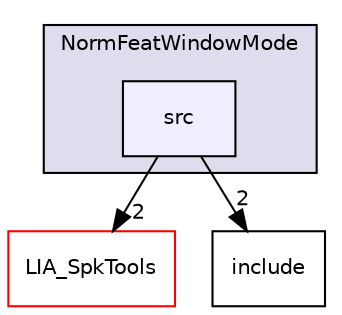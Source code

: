 digraph "LIA_SpkDet/NormFeatWindowMode/src" {
  compound=true
  node [ fontsize="10", fontname="Helvetica"];
  edge [ labelfontsize="10", labelfontname="Helvetica"];
  subgraph clusterdir_b4c5b830423f9373b3d3189ceb7c84df {
    graph [ bgcolor="#ddddee", pencolor="black", label="NormFeatWindowMode" fontname="Helvetica", fontsize="10", URL="dir_b4c5b830423f9373b3d3189ceb7c84df.html"]
  dir_55786362a00e0df28f3f89247d901d82 [shape=box, label="src", style="filled", fillcolor="#eeeeff", pencolor="black", URL="dir_55786362a00e0df28f3f89247d901d82.html"];
  }
  dir_7b9f40c7474acebf25e66f966c5b9c6a [shape=box label="LIA_SpkTools" fillcolor="white" style="filled" color="red" URL="dir_7b9f40c7474acebf25e66f966c5b9c6a.html"];
  dir_9b8cbcd8f637fc158777d6330f6f645b [shape=box label="include" URL="dir_9b8cbcd8f637fc158777d6330f6f645b.html"];
  dir_55786362a00e0df28f3f89247d901d82->dir_7b9f40c7474acebf25e66f966c5b9c6a [headlabel="2", labeldistance=1.5 headhref="dir_000078_000110.html"];
  dir_55786362a00e0df28f3f89247d901d82->dir_9b8cbcd8f637fc158777d6330f6f645b [headlabel="2", labeldistance=1.5 headhref="dir_000078_000077.html"];
}
